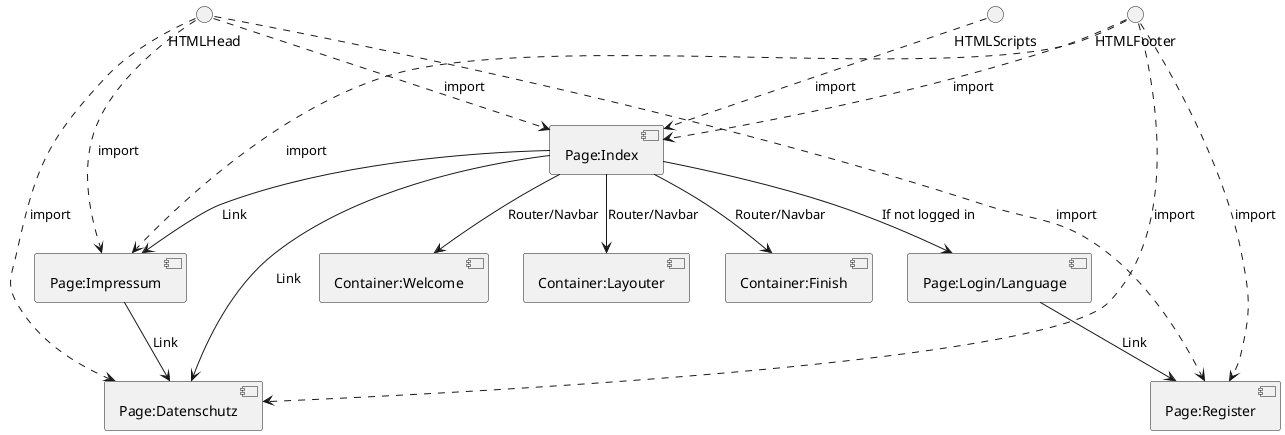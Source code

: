 @startuml

HTMLHead ..> [Page:Index] : import
HTMLScripts ..> [Page:Index] : import
HTMLFooter ..> [Page:Index] : import

HTMLHead  ..> [Page:Impressum] : import
HTMLFooter ..> [Page:Impressum] : import

HTMLHead  ..> [Page:Datenschutz] : import
HTMLFooter ..> [Page:Datenschutz] : import

HTMLHead ..> [Page:Register] : import
HTMLFooter ..> [Page:Register] : import

[Page:Index] --> [Page:Impressum] : Link
[Page:Index] --> [Page:Datenschutz] : Link
[Page:Impressum] --> [Page:Datenschutz] : Link

[Page:Index] --> [Page:Login/Language] : If not logged in
[Page:Login/Language] --> [Page:Register] : Link

[Page:Index] --> [Container:Welcome] : Router/Navbar
[Page:Index] --> [Container:Layouter] : Router/Navbar
[Page:Index] --> [Container:Finish] : Router/Navbar


@enduml
